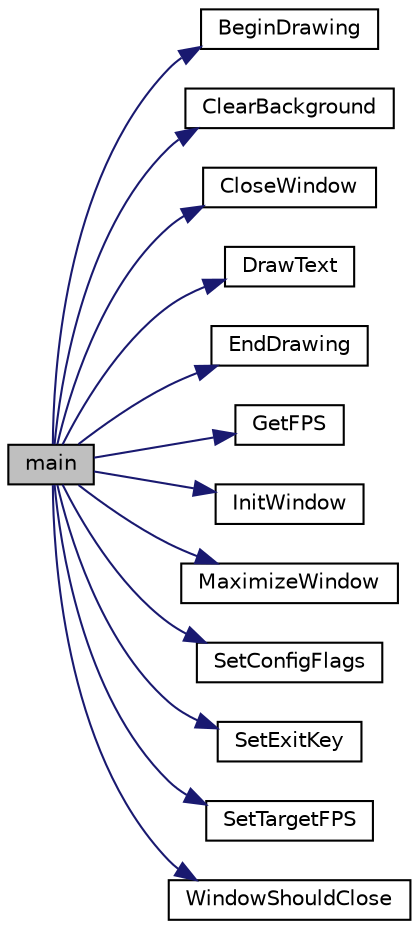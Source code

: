 digraph "main"
{
 // LATEX_PDF_SIZE
  edge [fontname="Helvetica",fontsize="10",labelfontname="Helvetica",labelfontsize="10"];
  node [fontname="Helvetica",fontsize="10",shape=record];
  rankdir="LR";
  Node1 [label="main",height=0.2,width=0.4,color="black", fillcolor="grey75", style="filled", fontcolor="black",tooltip=" "];
  Node1 -> Node2 [color="midnightblue",fontsize="10",style="solid",fontname="Helvetica"];
  Node2 [label="BeginDrawing",height=0.2,width=0.4,color="black", fillcolor="white", style="filled",URL="$raylib_8h.html#a6a5f60baaf1babaae6b0a6edcc55a46c",tooltip=" "];
  Node1 -> Node3 [color="midnightblue",fontsize="10",style="solid",fontname="Helvetica"];
  Node3 [label="ClearBackground",height=0.2,width=0.4,color="black", fillcolor="white", style="filled",URL="$raylib_8h.html#a2a13b1782563e1cad3f415c4b4feacdd",tooltip=" "];
  Node1 -> Node4 [color="midnightblue",fontsize="10",style="solid",fontname="Helvetica"];
  Node4 [label="CloseWindow",height=0.2,width=0.4,color="black", fillcolor="white", style="filled",URL="$raylib_8h.html#a1382776f563b2e87d0c6ba5837fc2b8b",tooltip=" "];
  Node1 -> Node5 [color="midnightblue",fontsize="10",style="solid",fontname="Helvetica"];
  Node5 [label="DrawText",height=0.2,width=0.4,color="black", fillcolor="white", style="filled",URL="$raylib_8h.html#a7f1d5b2cf25fe118146c0063313704b6",tooltip=" "];
  Node1 -> Node6 [color="midnightblue",fontsize="10",style="solid",fontname="Helvetica"];
  Node6 [label="EndDrawing",height=0.2,width=0.4,color="black", fillcolor="white", style="filled",URL="$raylib_8h.html#a7631fc4ac264364a24241c83dfc98685",tooltip=" "];
  Node1 -> Node7 [color="midnightblue",fontsize="10",style="solid",fontname="Helvetica"];
  Node7 [label="GetFPS",height=0.2,width=0.4,color="black", fillcolor="white", style="filled",URL="$raylib_8h.html#ab3a4bd0e92015bacb09d4b85e3415f97",tooltip=" "];
  Node1 -> Node8 [color="midnightblue",fontsize="10",style="solid",fontname="Helvetica"];
  Node8 [label="InitWindow",height=0.2,width=0.4,color="black", fillcolor="white", style="filled",URL="$raylib_8h.html#a0cf9b0ddf8b9e2939b24085ed0d208c3",tooltip=" "];
  Node1 -> Node9 [color="midnightblue",fontsize="10",style="solid",fontname="Helvetica"];
  Node9 [label="MaximizeWindow",height=0.2,width=0.4,color="black", fillcolor="white", style="filled",URL="$raylib_8h.html#aee6662f34fd654d3d7da1366dbffd84e",tooltip=" "];
  Node1 -> Node10 [color="midnightblue",fontsize="10",style="solid",fontname="Helvetica"];
  Node10 [label="SetConfigFlags",height=0.2,width=0.4,color="black", fillcolor="white", style="filled",URL="$raylib_8h.html#a46cd0626daa3738ad9f696645aa86c2e",tooltip=" "];
  Node1 -> Node11 [color="midnightblue",fontsize="10",style="solid",fontname="Helvetica"];
  Node11 [label="SetExitKey",height=0.2,width=0.4,color="black", fillcolor="white", style="filled",URL="$raylib_8h.html#a97827bbbf49cef56ef21619633f3b48f",tooltip=" "];
  Node1 -> Node12 [color="midnightblue",fontsize="10",style="solid",fontname="Helvetica"];
  Node12 [label="SetTargetFPS",height=0.2,width=0.4,color="black", fillcolor="white", style="filled",URL="$raylib_8h.html#a1ffc8aece4952bf99f488e192e77eb33",tooltip=" "];
  Node1 -> Node13 [color="midnightblue",fontsize="10",style="solid",fontname="Helvetica"];
  Node13 [label="WindowShouldClose",height=0.2,width=0.4,color="black", fillcolor="white", style="filled",URL="$raylib_8h.html#a14dab2feeb947c7810c3b8830ffee233",tooltip=" "];
}

